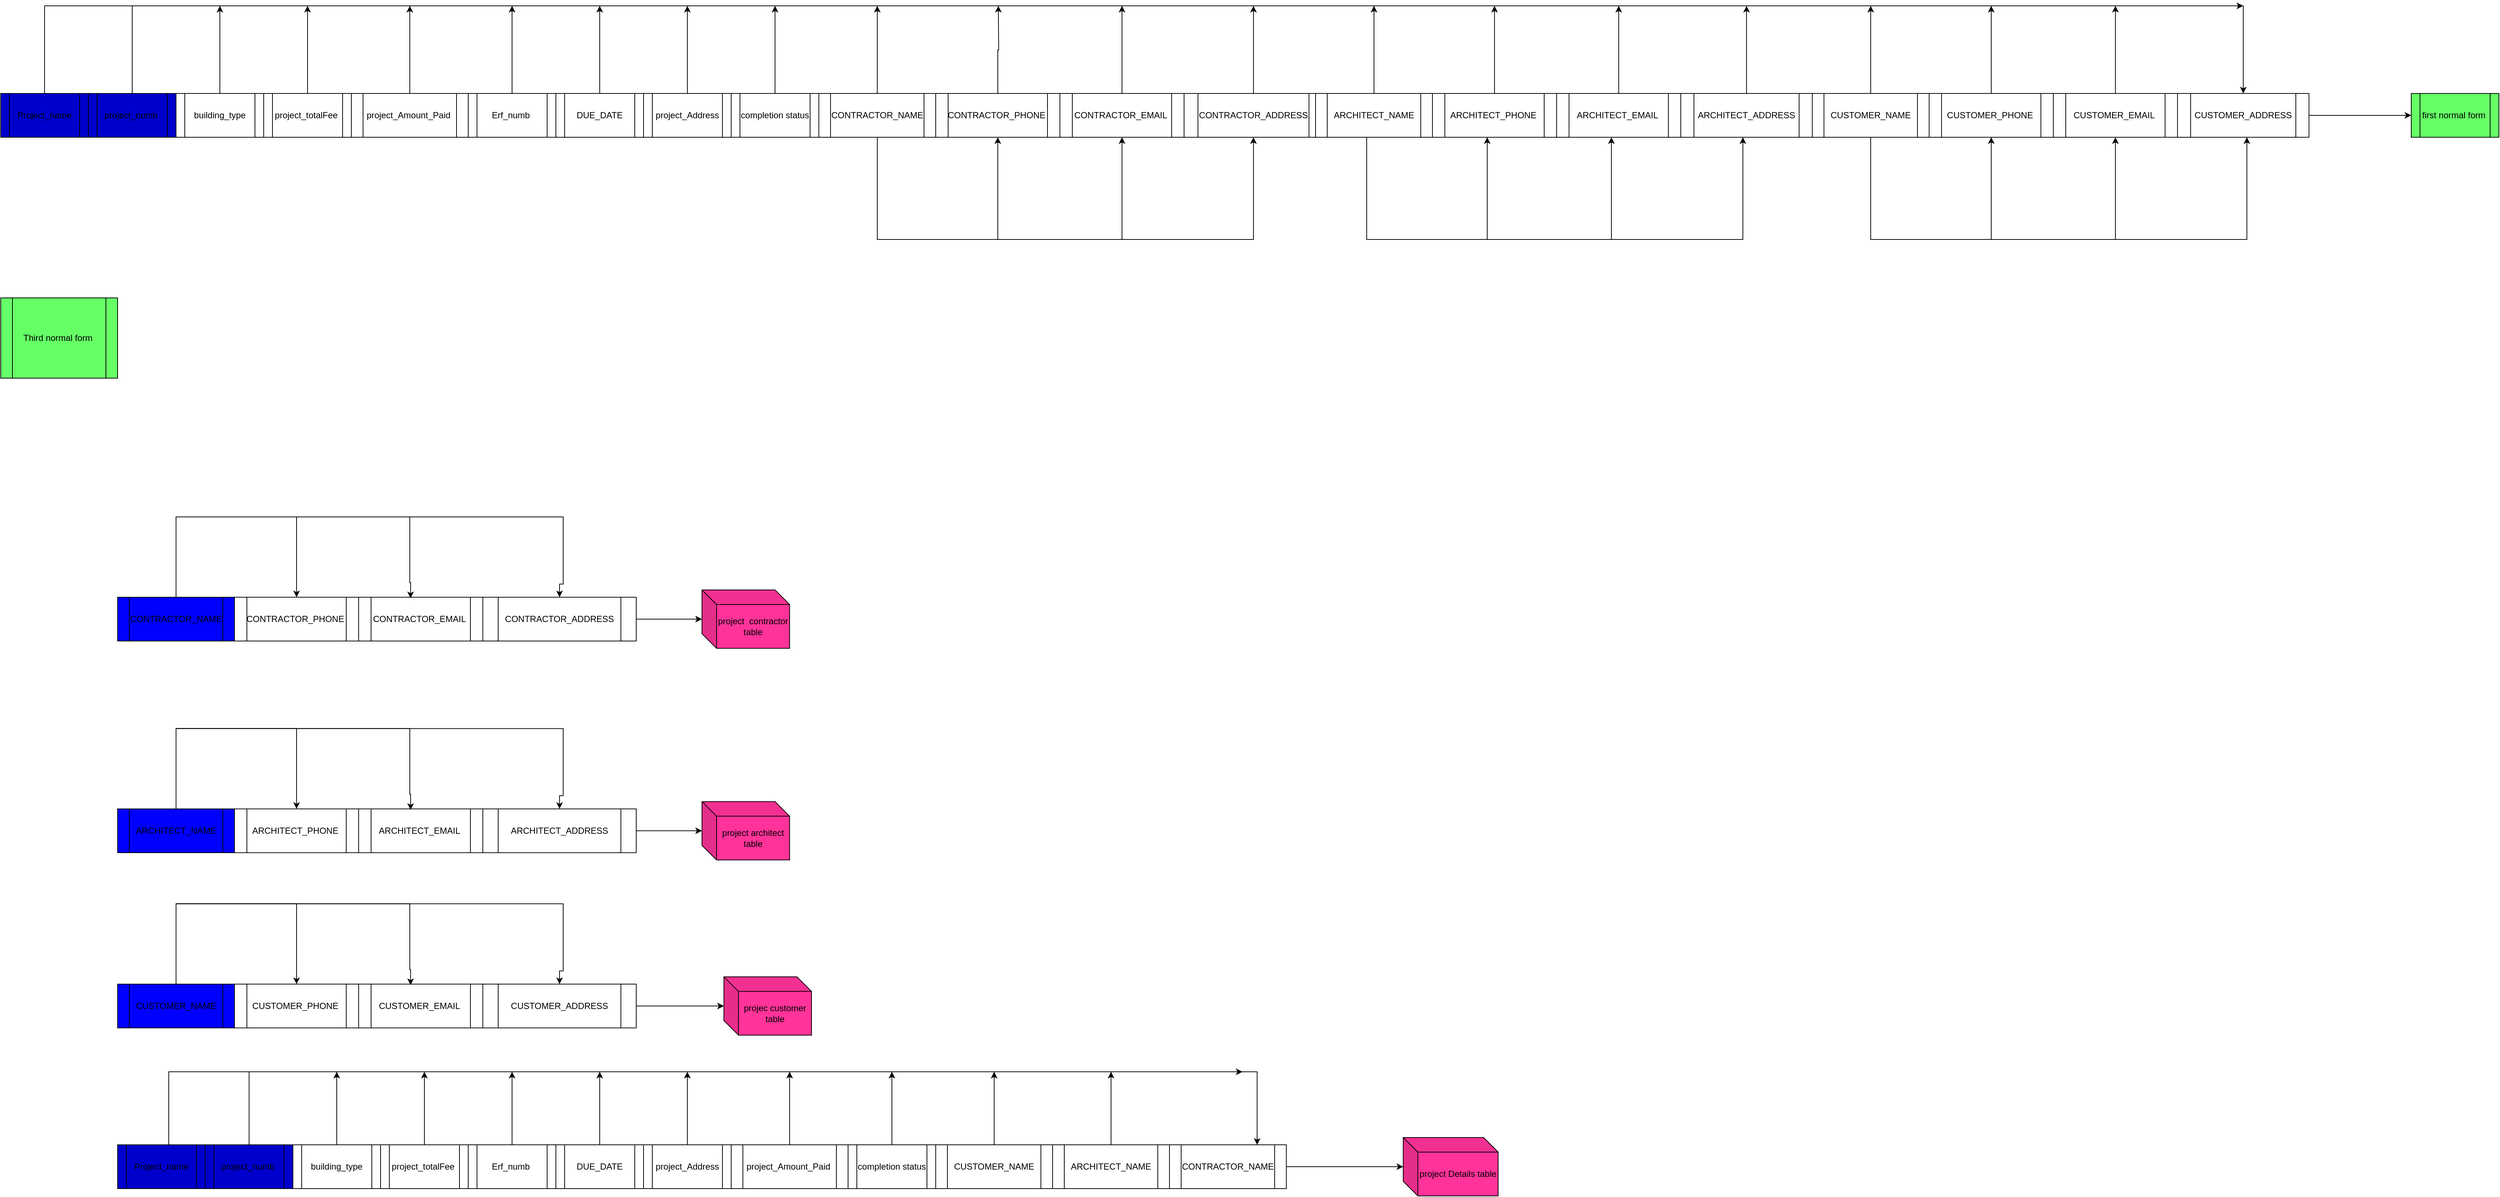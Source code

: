 <mxfile version="20.3.0" type="device"><diagram id="xBxBDDRUzZU5lffye4Tp" name="Page-1"><mxGraphModel dx="2296" dy="1165" grid="1" gridSize="10" guides="1" tooltips="1" connect="1" arrows="1" fold="1" page="1" pageScale="1" pageWidth="850" pageHeight="1100" math="0" shadow="0"><root><mxCell id="0"/><mxCell id="1" parent="0"/><mxCell id="esw-wc8mMRlzzN432VqH-49" style="edgeStyle=orthogonalEdgeStyle;rounded=0;orthogonalLoop=1;jettySize=auto;html=1;" edge="1" parent="1" source="esw-wc8mMRlzzN432VqH-25" target="esw-wc8mMRlzzN432VqH-45"><mxGeometry relative="1" as="geometry"><mxPoint x="2320" y="120" as="targetPoint"/><Array as="points"><mxPoint x="140" y="120"/><mxPoint x="3150" y="120"/></Array></mxGeometry></mxCell><mxCell id="esw-wc8mMRlzzN432VqH-25" value="Project_name" style="shape=process;whiteSpace=wrap;html=1;backgroundOutline=1;fillColor=#0000CC;" vertex="1" parent="1"><mxGeometry x="80" y="240" width="120" height="60" as="geometry"/></mxCell><mxCell id="esw-wc8mMRlzzN432VqH-50" style="edgeStyle=orthogonalEdgeStyle;rounded=0;orthogonalLoop=1;jettySize=auto;html=1;" edge="1" parent="1" source="esw-wc8mMRlzzN432VqH-26"><mxGeometry relative="1" as="geometry"><mxPoint x="3150" y="120" as="targetPoint"/><Array as="points"><mxPoint x="260" y="120"/><mxPoint x="1260" y="120"/></Array></mxGeometry></mxCell><mxCell id="esw-wc8mMRlzzN432VqH-26" value="project_numb&amp;nbsp;" style="shape=process;whiteSpace=wrap;html=1;backgroundOutline=1;fillColor=#0000CC;" vertex="1" parent="1"><mxGeometry x="200" y="240" width="120" height="60" as="geometry"/></mxCell><mxCell id="esw-wc8mMRlzzN432VqH-51" style="edgeStyle=orthogonalEdgeStyle;rounded=0;orthogonalLoop=1;jettySize=auto;html=1;" edge="1" parent="1" source="esw-wc8mMRlzzN432VqH-27"><mxGeometry relative="1" as="geometry"><mxPoint x="380" y="120" as="targetPoint"/></mxGeometry></mxCell><mxCell id="esw-wc8mMRlzzN432VqH-27" value="building_type" style="shape=process;whiteSpace=wrap;html=1;backgroundOutline=1;" vertex="1" parent="1"><mxGeometry x="320" y="240" width="120" height="60" as="geometry"/></mxCell><mxCell id="esw-wc8mMRlzzN432VqH-52" style="edgeStyle=orthogonalEdgeStyle;rounded=0;orthogonalLoop=1;jettySize=auto;html=1;" edge="1" parent="1" source="esw-wc8mMRlzzN432VqH-28"><mxGeometry relative="1" as="geometry"><mxPoint x="500" y="120" as="targetPoint"/></mxGeometry></mxCell><mxCell id="esw-wc8mMRlzzN432VqH-28" value="project_totalFee&amp;nbsp;" style="shape=process;whiteSpace=wrap;html=1;backgroundOutline=1;" vertex="1" parent="1"><mxGeometry x="440" y="240" width="120" height="60" as="geometry"/></mxCell><mxCell id="esw-wc8mMRlzzN432VqH-53" style="edgeStyle=orthogonalEdgeStyle;rounded=0;orthogonalLoop=1;jettySize=auto;html=1;" edge="1" parent="1" source="esw-wc8mMRlzzN432VqH-29"><mxGeometry relative="1" as="geometry"><mxPoint x="640" y="120" as="targetPoint"/></mxGeometry></mxCell><mxCell id="esw-wc8mMRlzzN432VqH-29" value="project_Amount_Paid&amp;nbsp;" style="shape=process;whiteSpace=wrap;html=1;backgroundOutline=1;" vertex="1" parent="1"><mxGeometry x="560" y="240" width="160" height="60" as="geometry"/></mxCell><mxCell id="esw-wc8mMRlzzN432VqH-54" style="edgeStyle=orthogonalEdgeStyle;rounded=0;orthogonalLoop=1;jettySize=auto;html=1;" edge="1" parent="1" source="esw-wc8mMRlzzN432VqH-30"><mxGeometry relative="1" as="geometry"><mxPoint x="780" y="120" as="targetPoint"/></mxGeometry></mxCell><mxCell id="esw-wc8mMRlzzN432VqH-30" value="Erf_numb&amp;nbsp;" style="shape=process;whiteSpace=wrap;html=1;backgroundOutline=1;" vertex="1" parent="1"><mxGeometry x="720" y="240" width="120" height="60" as="geometry"/></mxCell><mxCell id="esw-wc8mMRlzzN432VqH-55" style="edgeStyle=orthogonalEdgeStyle;rounded=0;orthogonalLoop=1;jettySize=auto;html=1;" edge="1" parent="1" source="esw-wc8mMRlzzN432VqH-31"><mxGeometry relative="1" as="geometry"><mxPoint x="900" y="120" as="targetPoint"/></mxGeometry></mxCell><mxCell id="esw-wc8mMRlzzN432VqH-31" value="DUE_DATE" style="shape=process;whiteSpace=wrap;html=1;backgroundOutline=1;" vertex="1" parent="1"><mxGeometry x="840" y="240" width="120" height="60" as="geometry"/></mxCell><mxCell id="esw-wc8mMRlzzN432VqH-56" style="edgeStyle=orthogonalEdgeStyle;rounded=0;orthogonalLoop=1;jettySize=auto;html=1;" edge="1" parent="1" source="esw-wc8mMRlzzN432VqH-32"><mxGeometry relative="1" as="geometry"><mxPoint x="1020" y="120" as="targetPoint"/></mxGeometry></mxCell><mxCell id="esw-wc8mMRlzzN432VqH-32" value="project_Address" style="shape=process;whiteSpace=wrap;html=1;backgroundOutline=1;" vertex="1" parent="1"><mxGeometry x="960" y="240" width="120" height="60" as="geometry"/></mxCell><mxCell id="esw-wc8mMRlzzN432VqH-57" style="edgeStyle=orthogonalEdgeStyle;rounded=0;orthogonalLoop=1;jettySize=auto;html=1;" edge="1" parent="1" source="esw-wc8mMRlzzN432VqH-33"><mxGeometry relative="1" as="geometry"><mxPoint x="1140" y="120" as="targetPoint"/></mxGeometry></mxCell><mxCell id="esw-wc8mMRlzzN432VqH-33" value="completion status" style="shape=process;whiteSpace=wrap;html=1;backgroundOutline=1;" vertex="1" parent="1"><mxGeometry x="1080" y="240" width="120" height="60" as="geometry"/></mxCell><mxCell id="esw-wc8mMRlzzN432VqH-58" style="edgeStyle=orthogonalEdgeStyle;rounded=0;orthogonalLoop=1;jettySize=auto;html=1;" edge="1" parent="1" source="esw-wc8mMRlzzN432VqH-34"><mxGeometry relative="1" as="geometry"><mxPoint x="1280" y="120" as="targetPoint"/></mxGeometry></mxCell><mxCell id="esw-wc8mMRlzzN432VqH-69" style="edgeStyle=orthogonalEdgeStyle;rounded=0;orthogonalLoop=1;jettySize=auto;html=1;" edge="1" parent="1" source="esw-wc8mMRlzzN432VqH-34" target="esw-wc8mMRlzzN432VqH-35"><mxGeometry relative="1" as="geometry"><mxPoint x="1310" y="440" as="targetPoint"/><Array as="points"><mxPoint x="1280" y="440"/><mxPoint x="1445" y="440"/></Array></mxGeometry></mxCell><mxCell id="esw-wc8mMRlzzN432VqH-70" style="edgeStyle=orthogonalEdgeStyle;rounded=0;orthogonalLoop=1;jettySize=auto;html=1;" edge="1" parent="1" source="esw-wc8mMRlzzN432VqH-34" target="esw-wc8mMRlzzN432VqH-36"><mxGeometry relative="1" as="geometry"><mxPoint x="1330" y="500" as="targetPoint"/><Array as="points"><mxPoint x="1280" y="440"/><mxPoint x="1615" y="440"/></Array></mxGeometry></mxCell><mxCell id="esw-wc8mMRlzzN432VqH-71" style="edgeStyle=orthogonalEdgeStyle;rounded=0;orthogonalLoop=1;jettySize=auto;html=1;" edge="1" parent="1" source="esw-wc8mMRlzzN432VqH-34" target="esw-wc8mMRlzzN432VqH-37"><mxGeometry relative="1" as="geometry"><mxPoint x="1310" y="480" as="targetPoint"/><Array as="points"><mxPoint x="1280" y="440"/><mxPoint x="1795" y="440"/></Array></mxGeometry></mxCell><mxCell id="esw-wc8mMRlzzN432VqH-34" value="CONTRACTOR_NAME" style="shape=process;whiteSpace=wrap;html=1;backgroundOutline=1;" vertex="1" parent="1"><mxGeometry x="1200" y="240" width="160" height="60" as="geometry"/></mxCell><mxCell id="esw-wc8mMRlzzN432VqH-59" style="edgeStyle=orthogonalEdgeStyle;rounded=0;orthogonalLoop=1;jettySize=auto;html=1;exitX=0.5;exitY=0;exitDx=0;exitDy=0;" edge="1" parent="1" source="esw-wc8mMRlzzN432VqH-35"><mxGeometry relative="1" as="geometry"><mxPoint x="1445.714" y="120" as="targetPoint"/></mxGeometry></mxCell><mxCell id="esw-wc8mMRlzzN432VqH-35" value="CONTRACTOR_PHONE&amp;nbsp;" style="shape=process;whiteSpace=wrap;html=1;backgroundOutline=1;" vertex="1" parent="1"><mxGeometry x="1360" y="240" width="170" height="60" as="geometry"/></mxCell><mxCell id="esw-wc8mMRlzzN432VqH-60" style="edgeStyle=orthogonalEdgeStyle;rounded=0;orthogonalLoop=1;jettySize=auto;html=1;" edge="1" parent="1" source="esw-wc8mMRlzzN432VqH-36"><mxGeometry relative="1" as="geometry"><mxPoint x="1615" y="120" as="targetPoint"/></mxGeometry></mxCell><mxCell id="esw-wc8mMRlzzN432VqH-36" value="CONTRACTOR_EMAIL&amp;nbsp;" style="shape=process;whiteSpace=wrap;html=1;backgroundOutline=1;" vertex="1" parent="1"><mxGeometry x="1530" y="240" width="170" height="60" as="geometry"/></mxCell><mxCell id="esw-wc8mMRlzzN432VqH-61" style="edgeStyle=orthogonalEdgeStyle;rounded=0;orthogonalLoop=1;jettySize=auto;html=1;" edge="1" parent="1" source="esw-wc8mMRlzzN432VqH-37"><mxGeometry relative="1" as="geometry"><mxPoint x="1795.0" y="120" as="targetPoint"/></mxGeometry></mxCell><mxCell id="esw-wc8mMRlzzN432VqH-37" value="CONTRACTOR_ADDRESS" style="shape=process;whiteSpace=wrap;html=1;backgroundOutline=1;" vertex="1" parent="1"><mxGeometry x="1700" y="240" width="190" height="60" as="geometry"/></mxCell><mxCell id="esw-wc8mMRlzzN432VqH-62" style="edgeStyle=orthogonalEdgeStyle;rounded=0;orthogonalLoop=1;jettySize=auto;html=1;" edge="1" parent="1" source="esw-wc8mMRlzzN432VqH-38"><mxGeometry relative="1" as="geometry"><mxPoint x="1960.0" y="120" as="targetPoint"/></mxGeometry></mxCell><mxCell id="esw-wc8mMRlzzN432VqH-38" value="ARCHITECT_NAME" style="shape=process;whiteSpace=wrap;html=1;backgroundOutline=1;" vertex="1" parent="1"><mxGeometry x="1880" y="240" width="160" height="60" as="geometry"/></mxCell><mxCell id="esw-wc8mMRlzzN432VqH-63" style="edgeStyle=orthogonalEdgeStyle;rounded=0;orthogonalLoop=1;jettySize=auto;html=1;" edge="1" parent="1" source="esw-wc8mMRlzzN432VqH-39"><mxGeometry relative="1" as="geometry"><mxPoint x="2125.0" y="120" as="targetPoint"/></mxGeometry></mxCell><mxCell id="esw-wc8mMRlzzN432VqH-39" value="ARCHITECT_PHONE&amp;nbsp;" style="shape=process;whiteSpace=wrap;html=1;backgroundOutline=1;" vertex="1" parent="1"><mxGeometry x="2040" y="240" width="170" height="60" as="geometry"/></mxCell><mxCell id="esw-wc8mMRlzzN432VqH-64" style="edgeStyle=orthogonalEdgeStyle;rounded=0;orthogonalLoop=1;jettySize=auto;html=1;" edge="1" parent="1" source="esw-wc8mMRlzzN432VqH-40"><mxGeometry relative="1" as="geometry"><mxPoint x="2295" y="120" as="targetPoint"/></mxGeometry></mxCell><mxCell id="esw-wc8mMRlzzN432VqH-40" value="ARCHITECT_EMAIL&amp;nbsp;" style="shape=process;whiteSpace=wrap;html=1;backgroundOutline=1;" vertex="1" parent="1"><mxGeometry x="2210" y="240" width="170" height="60" as="geometry"/></mxCell><mxCell id="esw-wc8mMRlzzN432VqH-65" style="edgeStyle=orthogonalEdgeStyle;rounded=0;orthogonalLoop=1;jettySize=auto;html=1;" edge="1" parent="1" source="esw-wc8mMRlzzN432VqH-41"><mxGeometry relative="1" as="geometry"><mxPoint x="2470" y="120" as="targetPoint"/></mxGeometry></mxCell><mxCell id="esw-wc8mMRlzzN432VqH-41" value="ARCHITECT_ADDRESS" style="shape=process;whiteSpace=wrap;html=1;backgroundOutline=1;" vertex="1" parent="1"><mxGeometry x="2380" y="240" width="180" height="60" as="geometry"/></mxCell><mxCell id="esw-wc8mMRlzzN432VqH-66" style="edgeStyle=orthogonalEdgeStyle;rounded=0;orthogonalLoop=1;jettySize=auto;html=1;" edge="1" parent="1" source="esw-wc8mMRlzzN432VqH-42"><mxGeometry relative="1" as="geometry"><mxPoint x="2640" y="120" as="targetPoint"/></mxGeometry></mxCell><mxCell id="esw-wc8mMRlzzN432VqH-42" value="CUSTOMER_NAME" style="shape=process;whiteSpace=wrap;html=1;backgroundOutline=1;" vertex="1" parent="1"><mxGeometry x="2560" y="240" width="160" height="60" as="geometry"/></mxCell><mxCell id="esw-wc8mMRlzzN432VqH-67" style="edgeStyle=orthogonalEdgeStyle;rounded=0;orthogonalLoop=1;jettySize=auto;html=1;" edge="1" parent="1" source="esw-wc8mMRlzzN432VqH-43"><mxGeometry relative="1" as="geometry"><mxPoint x="2805" y="120" as="targetPoint"/></mxGeometry></mxCell><mxCell id="esw-wc8mMRlzzN432VqH-43" value="CUSTOMER_PHONE&amp;nbsp;" style="shape=process;whiteSpace=wrap;html=1;backgroundOutline=1;" vertex="1" parent="1"><mxGeometry x="2720" y="240" width="170" height="60" as="geometry"/></mxCell><mxCell id="esw-wc8mMRlzzN432VqH-68" style="edgeStyle=orthogonalEdgeStyle;rounded=0;orthogonalLoop=1;jettySize=auto;html=1;" edge="1" parent="1" source="esw-wc8mMRlzzN432VqH-44"><mxGeometry relative="1" as="geometry"><mxPoint x="2975" y="120" as="targetPoint"/></mxGeometry></mxCell><mxCell id="esw-wc8mMRlzzN432VqH-44" value="CUSTOMER_EMAIL&amp;nbsp;" style="shape=process;whiteSpace=wrap;html=1;backgroundOutline=1;" vertex="1" parent="1"><mxGeometry x="2890" y="240" width="170" height="60" as="geometry"/></mxCell><mxCell id="esw-wc8mMRlzzN432VqH-83" style="edgeStyle=orthogonalEdgeStyle;rounded=0;orthogonalLoop=1;jettySize=auto;html=1;" edge="1" parent="1" source="esw-wc8mMRlzzN432VqH-45" target="esw-wc8mMRlzzN432VqH-84"><mxGeometry relative="1" as="geometry"><mxPoint x="3440" y="270" as="targetPoint"/></mxGeometry></mxCell><mxCell id="esw-wc8mMRlzzN432VqH-45" value="CUSTOMER_ADDRESS" style="shape=process;whiteSpace=wrap;html=1;backgroundOutline=1;" vertex="1" parent="1"><mxGeometry x="3060" y="240" width="180" height="60" as="geometry"/></mxCell><mxCell id="esw-wc8mMRlzzN432VqH-72" style="edgeStyle=orthogonalEdgeStyle;rounded=0;orthogonalLoop=1;jettySize=auto;html=1;" edge="1" parent="1"><mxGeometry relative="1" as="geometry"><mxPoint x="2465.0" y="300" as="targetPoint"/><mxPoint x="1950" y="300" as="sourcePoint"/><Array as="points"><mxPoint x="1950" y="440"/><mxPoint x="2465" y="440"/></Array></mxGeometry></mxCell><mxCell id="esw-wc8mMRlzzN432VqH-73" style="edgeStyle=orthogonalEdgeStyle;rounded=0;orthogonalLoop=1;jettySize=auto;html=1;" edge="1" parent="1"><mxGeometry relative="1" as="geometry"><mxPoint x="2115" y="300" as="targetPoint"/><mxPoint x="1950" y="300" as="sourcePoint"/><Array as="points"><mxPoint x="1950" y="440"/><mxPoint x="2115" y="440"/></Array></mxGeometry></mxCell><mxCell id="esw-wc8mMRlzzN432VqH-74" style="edgeStyle=orthogonalEdgeStyle;rounded=0;orthogonalLoop=1;jettySize=auto;html=1;" edge="1" parent="1"><mxGeometry relative="1" as="geometry"><mxPoint x="2285" y="300" as="targetPoint"/><mxPoint x="1950" y="300" as="sourcePoint"/><Array as="points"><mxPoint x="1950" y="440"/><mxPoint x="2285" y="440"/></Array></mxGeometry></mxCell><mxCell id="esw-wc8mMRlzzN432VqH-77" style="edgeStyle=orthogonalEdgeStyle;rounded=0;orthogonalLoop=1;jettySize=auto;html=1;" edge="1" parent="1"><mxGeometry relative="1" as="geometry"><mxPoint x="3155.0" y="300" as="targetPoint"/><mxPoint x="2640" y="300" as="sourcePoint"/><Array as="points"><mxPoint x="2640.0" y="440"/><mxPoint x="3155.0" y="440"/></Array></mxGeometry></mxCell><mxCell id="esw-wc8mMRlzzN432VqH-78" style="edgeStyle=orthogonalEdgeStyle;rounded=0;orthogonalLoop=1;jettySize=auto;html=1;" edge="1" parent="1"><mxGeometry relative="1" as="geometry"><mxPoint x="2805" y="300" as="targetPoint"/><mxPoint x="2640" y="300" as="sourcePoint"/><Array as="points"><mxPoint x="2640.0" y="440"/><mxPoint x="2805.0" y="440"/></Array></mxGeometry></mxCell><mxCell id="esw-wc8mMRlzzN432VqH-79" style="edgeStyle=orthogonalEdgeStyle;rounded=0;orthogonalLoop=1;jettySize=auto;html=1;" edge="1" parent="1"><mxGeometry relative="1" as="geometry"><mxPoint x="2975.0" y="300" as="targetPoint"/><mxPoint x="2640" y="300" as="sourcePoint"/><Array as="points"><mxPoint x="2640.0" y="440"/><mxPoint x="2975.0" y="440"/></Array></mxGeometry></mxCell><mxCell id="esw-wc8mMRlzzN432VqH-84" value="first normal form&amp;nbsp;" style="shape=process;whiteSpace=wrap;html=1;backgroundOutline=1;fillColor=#66FF66;" vertex="1" parent="1"><mxGeometry x="3380" y="240" width="120" height="60" as="geometry"/></mxCell><mxCell id="esw-wc8mMRlzzN432VqH-86" value="Third normal form&amp;nbsp;" style="shape=process;whiteSpace=wrap;html=1;backgroundOutline=1;fillColor=#66FF66;" vertex="1" parent="1"><mxGeometry x="80" y="520" width="160" height="110" as="geometry"/></mxCell><mxCell id="esw-wc8mMRlzzN432VqH-140" style="edgeStyle=orthogonalEdgeStyle;rounded=0;orthogonalLoop=1;jettySize=auto;html=1;" edge="1" parent="1" source="esw-wc8mMRlzzN432VqH-87"><mxGeometry relative="1" as="geometry"><mxPoint x="1160" y="1580" as="targetPoint"/></mxGeometry></mxCell><mxCell id="esw-wc8mMRlzzN432VqH-87" value="project_Amount_Paid&amp;nbsp;" style="shape=process;whiteSpace=wrap;html=1;backgroundOutline=1;fillColor=#FFFFFF;" vertex="1" parent="1"><mxGeometry x="1080" y="1680" width="160" height="60" as="geometry"/></mxCell><mxCell id="esw-wc8mMRlzzN432VqH-141" style="edgeStyle=orthogonalEdgeStyle;rounded=0;orthogonalLoop=1;jettySize=auto;html=1;startArrow=none;" edge="1" parent="1" source="esw-wc8mMRlzzN432VqH-147" target="esw-wc8mMRlzzN432VqH-137"><mxGeometry relative="1" as="geometry"/></mxCell><mxCell id="esw-wc8mMRlzzN432VqH-149" style="edgeStyle=orthogonalEdgeStyle;rounded=0;orthogonalLoop=1;jettySize=auto;html=1;" edge="1" parent="1" source="esw-wc8mMRlzzN432VqH-88"><mxGeometry relative="1" as="geometry"><mxPoint x="1300" y="1580" as="targetPoint"/></mxGeometry></mxCell><mxCell id="esw-wc8mMRlzzN432VqH-88" value="completion status" style="shape=process;whiteSpace=wrap;html=1;backgroundOutline=1;" vertex="1" parent="1"><mxGeometry x="1240" y="1680" width="120" height="60" as="geometry"/></mxCell><mxCell id="esw-wc8mMRlzzN432VqH-94" style="edgeStyle=orthogonalEdgeStyle;rounded=0;orthogonalLoop=1;jettySize=auto;html=1;entryX=0.5;entryY=0;entryDx=0;entryDy=0;" edge="1" parent="1" source="esw-wc8mMRlzzN432VqH-90" target="esw-wc8mMRlzzN432VqH-91"><mxGeometry relative="1" as="geometry"><mxPoint x="350" y="820" as="targetPoint"/><Array as="points"><mxPoint x="320" y="820"/><mxPoint x="485" y="820"/></Array></mxGeometry></mxCell><mxCell id="esw-wc8mMRlzzN432VqH-90" value="CONTRACTOR_NAME" style="shape=process;whiteSpace=wrap;html=1;backgroundOutline=1;fillColor=#0000FF;" vertex="1" parent="1"><mxGeometry x="240" y="930" width="160" height="60" as="geometry"/></mxCell><mxCell id="esw-wc8mMRlzzN432VqH-91" value="CONTRACTOR_PHONE&amp;nbsp;" style="shape=process;whiteSpace=wrap;html=1;backgroundOutline=1;" vertex="1" parent="1"><mxGeometry x="400" y="930" width="170" height="60" as="geometry"/></mxCell><mxCell id="esw-wc8mMRlzzN432VqH-92" value="CONTRACTOR_EMAIL&amp;nbsp;" style="shape=process;whiteSpace=wrap;html=1;backgroundOutline=1;" vertex="1" parent="1"><mxGeometry x="570" y="930" width="170" height="60" as="geometry"/></mxCell><mxCell id="esw-wc8mMRlzzN432VqH-130" style="edgeStyle=orthogonalEdgeStyle;rounded=0;orthogonalLoop=1;jettySize=auto;html=1;" edge="1" parent="1" source="esw-wc8mMRlzzN432VqH-93"><mxGeometry relative="1" as="geometry"><mxPoint x="1040" y="960" as="targetPoint"/></mxGeometry></mxCell><mxCell id="esw-wc8mMRlzzN432VqH-93" value="CONTRACTOR_ADDRESS" style="shape=process;whiteSpace=wrap;html=1;backgroundOutline=1;" vertex="1" parent="1"><mxGeometry x="740" y="930" width="210" height="60" as="geometry"/></mxCell><mxCell id="esw-wc8mMRlzzN432VqH-95" style="edgeStyle=orthogonalEdgeStyle;rounded=0;orthogonalLoop=1;jettySize=auto;html=1;entryX=0.418;entryY=0.023;entryDx=0;entryDy=0;entryPerimeter=0;" edge="1" parent="1" target="esw-wc8mMRlzzN432VqH-92"><mxGeometry relative="1" as="geometry"><mxPoint x="650" y="910" as="targetPoint"/><mxPoint x="320" y="919.91" as="sourcePoint"/><Array as="points"><mxPoint x="320" y="820"/><mxPoint x="640" y="820"/><mxPoint x="640" y="910"/></Array></mxGeometry></mxCell><mxCell id="esw-wc8mMRlzzN432VqH-96" style="edgeStyle=orthogonalEdgeStyle;rounded=0;orthogonalLoop=1;jettySize=auto;html=1;" edge="1" parent="1" target="esw-wc8mMRlzzN432VqH-93"><mxGeometry relative="1" as="geometry"><mxPoint x="641.06" y="911.55" as="targetPoint"/><mxPoint x="320" y="900.08" as="sourcePoint"/><Array as="points"><mxPoint x="320" y="820"/><mxPoint x="850" y="820"/><mxPoint x="850" y="912"/><mxPoint x="845" y="912"/></Array></mxGeometry></mxCell><mxCell id="esw-wc8mMRlzzN432VqH-97" style="edgeStyle=orthogonalEdgeStyle;rounded=0;orthogonalLoop=1;jettySize=auto;html=1;entryX=0.5;entryY=0;entryDx=0;entryDy=0;" edge="1" parent="1" source="esw-wc8mMRlzzN432VqH-98" target="esw-wc8mMRlzzN432VqH-99"><mxGeometry relative="1" as="geometry"><mxPoint x="350" y="1109.91" as="targetPoint"/><Array as="points"><mxPoint x="320" y="1109.91"/><mxPoint x="485" y="1109.91"/></Array></mxGeometry></mxCell><mxCell id="esw-wc8mMRlzzN432VqH-98" value="ARCHITECT_NAME" style="shape=process;whiteSpace=wrap;html=1;backgroundOutline=1;fillColor=#0000FF;" vertex="1" parent="1"><mxGeometry x="240" y="1219.91" width="160" height="60" as="geometry"/></mxCell><mxCell id="esw-wc8mMRlzzN432VqH-99" value="ARCHITECT_PHONE&amp;nbsp;" style="shape=process;whiteSpace=wrap;html=1;backgroundOutline=1;" vertex="1" parent="1"><mxGeometry x="400" y="1219.91" width="170" height="60" as="geometry"/></mxCell><mxCell id="esw-wc8mMRlzzN432VqH-100" value="ARCHITECT_EMAIL&amp;nbsp;" style="shape=process;whiteSpace=wrap;html=1;backgroundOutline=1;" vertex="1" parent="1"><mxGeometry x="570" y="1219.91" width="170" height="60" as="geometry"/></mxCell><mxCell id="esw-wc8mMRlzzN432VqH-132" style="edgeStyle=orthogonalEdgeStyle;rounded=0;orthogonalLoop=1;jettySize=auto;html=1;" edge="1" parent="1" source="esw-wc8mMRlzzN432VqH-101" target="esw-wc8mMRlzzN432VqH-133"><mxGeometry relative="1" as="geometry"><mxPoint x="1090" y="1249.91" as="targetPoint"/></mxGeometry></mxCell><mxCell id="esw-wc8mMRlzzN432VqH-101" value="ARCHITECT_ADDRESS" style="shape=process;whiteSpace=wrap;html=1;backgroundOutline=1;" vertex="1" parent="1"><mxGeometry x="740" y="1219.91" width="210" height="60" as="geometry"/></mxCell><mxCell id="esw-wc8mMRlzzN432VqH-102" style="edgeStyle=orthogonalEdgeStyle;rounded=0;orthogonalLoop=1;jettySize=auto;html=1;entryX=0.418;entryY=0.023;entryDx=0;entryDy=0;entryPerimeter=0;" edge="1" parent="1" target="esw-wc8mMRlzzN432VqH-100"><mxGeometry relative="1" as="geometry"><mxPoint x="650" y="1199.91" as="targetPoint"/><mxPoint x="320" y="1209.82" as="sourcePoint"/><Array as="points"><mxPoint x="320" y="1109.91"/><mxPoint x="640" y="1109.91"/><mxPoint x="640" y="1199.91"/></Array></mxGeometry></mxCell><mxCell id="esw-wc8mMRlzzN432VqH-103" style="edgeStyle=orthogonalEdgeStyle;rounded=0;orthogonalLoop=1;jettySize=auto;html=1;" edge="1" parent="1" target="esw-wc8mMRlzzN432VqH-101"><mxGeometry relative="1" as="geometry"><mxPoint x="641.06" y="1201.46" as="targetPoint"/><mxPoint x="320" y="1189.99" as="sourcePoint"/><Array as="points"><mxPoint x="320" y="1109.91"/><mxPoint x="850" y="1109.91"/><mxPoint x="850" y="1201.91"/><mxPoint x="845" y="1201.91"/></Array></mxGeometry></mxCell><mxCell id="esw-wc8mMRlzzN432VqH-104" style="edgeStyle=orthogonalEdgeStyle;rounded=0;orthogonalLoop=1;jettySize=auto;html=1;entryX=0.5;entryY=0;entryDx=0;entryDy=0;" edge="1" parent="1" source="esw-wc8mMRlzzN432VqH-105" target="esw-wc8mMRlzzN432VqH-106"><mxGeometry relative="1" as="geometry"><mxPoint x="350" y="1349.91" as="targetPoint"/><Array as="points"><mxPoint x="320" y="1349.91"/><mxPoint x="485" y="1349.91"/></Array></mxGeometry></mxCell><mxCell id="esw-wc8mMRlzzN432VqH-105" value="CUSTOMER_NAME" style="shape=process;whiteSpace=wrap;html=1;backgroundOutline=1;fillColor=#0000FF;" vertex="1" parent="1"><mxGeometry x="240" y="1459.91" width="160" height="60" as="geometry"/></mxCell><mxCell id="esw-wc8mMRlzzN432VqH-106" value="CUSTOMER_PHONE&amp;nbsp;" style="shape=process;whiteSpace=wrap;html=1;backgroundOutline=1;" vertex="1" parent="1"><mxGeometry x="400" y="1459.91" width="170" height="60" as="geometry"/></mxCell><mxCell id="esw-wc8mMRlzzN432VqH-107" value="CUSTOMER_EMAIL&amp;nbsp;" style="shape=process;whiteSpace=wrap;html=1;backgroundOutline=1;" vertex="1" parent="1"><mxGeometry x="570" y="1459.91" width="170" height="60" as="geometry"/></mxCell><mxCell id="esw-wc8mMRlzzN432VqH-135" style="edgeStyle=orthogonalEdgeStyle;rounded=0;orthogonalLoop=1;jettySize=auto;html=1;" edge="1" parent="1" source="esw-wc8mMRlzzN432VqH-108" target="esw-wc8mMRlzzN432VqH-134"><mxGeometry relative="1" as="geometry"/></mxCell><mxCell id="esw-wc8mMRlzzN432VqH-108" value="CUSTOMER_ADDRESS" style="shape=process;whiteSpace=wrap;html=1;backgroundOutline=1;" vertex="1" parent="1"><mxGeometry x="740" y="1459.91" width="210" height="60" as="geometry"/></mxCell><mxCell id="esw-wc8mMRlzzN432VqH-109" style="edgeStyle=orthogonalEdgeStyle;rounded=0;orthogonalLoop=1;jettySize=auto;html=1;entryX=0.418;entryY=0.023;entryDx=0;entryDy=0;entryPerimeter=0;" edge="1" parent="1" target="esw-wc8mMRlzzN432VqH-107"><mxGeometry relative="1" as="geometry"><mxPoint x="650" y="1439.91" as="targetPoint"/><mxPoint x="320" y="1449.82" as="sourcePoint"/><Array as="points"><mxPoint x="320" y="1349.91"/><mxPoint x="640" y="1349.91"/><mxPoint x="640" y="1439.91"/></Array></mxGeometry></mxCell><mxCell id="esw-wc8mMRlzzN432VqH-110" style="edgeStyle=orthogonalEdgeStyle;rounded=0;orthogonalLoop=1;jettySize=auto;html=1;" edge="1" parent="1" target="esw-wc8mMRlzzN432VqH-108"><mxGeometry relative="1" as="geometry"><mxPoint x="641.06" y="1441.46" as="targetPoint"/><mxPoint x="320" y="1429.99" as="sourcePoint"/><Array as="points"><mxPoint x="320" y="1349.91"/><mxPoint x="850" y="1349.91"/><mxPoint x="850" y="1441.91"/><mxPoint x="845" y="1441.91"/></Array></mxGeometry></mxCell><mxCell id="esw-wc8mMRlzzN432VqH-118" style="edgeStyle=orthogonalEdgeStyle;rounded=0;orthogonalLoop=1;jettySize=auto;html=1;entryX=0.75;entryY=0;entryDx=0;entryDy=0;" edge="1" parent="1" source="esw-wc8mMRlzzN432VqH-111" target="esw-wc8mMRlzzN432VqH-147"><mxGeometry relative="1" as="geometry"><mxPoint x="1800" y="1550" as="targetPoint"/><Array as="points"><mxPoint x="310" y="1580"/><mxPoint x="1800" y="1580"/></Array></mxGeometry></mxCell><mxCell id="esw-wc8mMRlzzN432VqH-111" value="Project_name" style="shape=process;whiteSpace=wrap;html=1;backgroundOutline=1;fillColor=#0000CC;" vertex="1" parent="1"><mxGeometry x="240" y="1680" width="120" height="60" as="geometry"/></mxCell><mxCell id="esw-wc8mMRlzzN432VqH-122" style="edgeStyle=orthogonalEdgeStyle;rounded=0;orthogonalLoop=1;jettySize=auto;html=1;" edge="1" parent="1" source="esw-wc8mMRlzzN432VqH-112"><mxGeometry relative="1" as="geometry"><mxPoint x="1780" y="1580" as="targetPoint"/><Array as="points"><mxPoint x="420" y="1580"/><mxPoint x="1310" y="1580"/></Array></mxGeometry></mxCell><mxCell id="esw-wc8mMRlzzN432VqH-112" value="project_numb&amp;nbsp;" style="shape=process;whiteSpace=wrap;html=1;backgroundOutline=1;fillColor=#0000CC;" vertex="1" parent="1"><mxGeometry x="360" y="1680" width="120" height="60" as="geometry"/></mxCell><mxCell id="esw-wc8mMRlzzN432VqH-123" style="edgeStyle=orthogonalEdgeStyle;rounded=0;orthogonalLoop=1;jettySize=auto;html=1;" edge="1" parent="1" source="esw-wc8mMRlzzN432VqH-113"><mxGeometry relative="1" as="geometry"><mxPoint x="540" y="1580" as="targetPoint"/></mxGeometry></mxCell><mxCell id="esw-wc8mMRlzzN432VqH-113" value="building_type" style="shape=process;whiteSpace=wrap;html=1;backgroundOutline=1;" vertex="1" parent="1"><mxGeometry x="480" y="1680" width="120" height="60" as="geometry"/></mxCell><mxCell id="esw-wc8mMRlzzN432VqH-124" style="edgeStyle=orthogonalEdgeStyle;rounded=0;orthogonalLoop=1;jettySize=auto;html=1;" edge="1" parent="1" source="esw-wc8mMRlzzN432VqH-114"><mxGeometry relative="1" as="geometry"><mxPoint x="660" y="1580" as="targetPoint"/></mxGeometry></mxCell><mxCell id="esw-wc8mMRlzzN432VqH-114" value="project_totalFee&amp;nbsp;" style="shape=process;whiteSpace=wrap;html=1;backgroundOutline=1;" vertex="1" parent="1"><mxGeometry x="600" y="1680" width="120" height="60" as="geometry"/></mxCell><mxCell id="esw-wc8mMRlzzN432VqH-125" style="edgeStyle=orthogonalEdgeStyle;rounded=0;orthogonalLoop=1;jettySize=auto;html=1;" edge="1" parent="1" source="esw-wc8mMRlzzN432VqH-115"><mxGeometry relative="1" as="geometry"><mxPoint x="780" y="1580" as="targetPoint"/></mxGeometry></mxCell><mxCell id="esw-wc8mMRlzzN432VqH-115" value="Erf_numb&amp;nbsp;" style="shape=process;whiteSpace=wrap;html=1;backgroundOutline=1;" vertex="1" parent="1"><mxGeometry x="720" y="1680" width="120" height="60" as="geometry"/></mxCell><mxCell id="esw-wc8mMRlzzN432VqH-126" style="edgeStyle=orthogonalEdgeStyle;rounded=0;orthogonalLoop=1;jettySize=auto;html=1;" edge="1" parent="1" source="esw-wc8mMRlzzN432VqH-116"><mxGeometry relative="1" as="geometry"><mxPoint x="900" y="1580" as="targetPoint"/></mxGeometry></mxCell><mxCell id="esw-wc8mMRlzzN432VqH-116" value="DUE_DATE" style="shape=process;whiteSpace=wrap;html=1;backgroundOutline=1;" vertex="1" parent="1"><mxGeometry x="840" y="1680" width="120" height="60" as="geometry"/></mxCell><mxCell id="esw-wc8mMRlzzN432VqH-139" style="edgeStyle=orthogonalEdgeStyle;rounded=0;orthogonalLoop=1;jettySize=auto;html=1;" edge="1" parent="1" source="esw-wc8mMRlzzN432VqH-117"><mxGeometry relative="1" as="geometry"><mxPoint x="1020" y="1580" as="targetPoint"/></mxGeometry></mxCell><mxCell id="esw-wc8mMRlzzN432VqH-117" value="project_Address" style="shape=process;whiteSpace=wrap;html=1;backgroundOutline=1;" vertex="1" parent="1"><mxGeometry x="960" y="1680" width="120" height="60" as="geometry"/></mxCell><mxCell id="esw-wc8mMRlzzN432VqH-131" value="project&amp;nbsp; contractor table" style="shape=cube;whiteSpace=wrap;html=1;boundedLbl=1;backgroundOutline=1;darkOpacity=0.05;darkOpacity2=0.1;fillColor=#FF3399;" vertex="1" parent="1"><mxGeometry x="1040" y="920" width="120" height="80" as="geometry"/></mxCell><mxCell id="esw-wc8mMRlzzN432VqH-133" value="project architect table" style="shape=cube;whiteSpace=wrap;html=1;boundedLbl=1;backgroundOutline=1;darkOpacity=0.05;darkOpacity2=0.1;fillColor=#FF3399;" vertex="1" parent="1"><mxGeometry x="1040" y="1209.91" width="120" height="80" as="geometry"/></mxCell><mxCell id="esw-wc8mMRlzzN432VqH-134" value="projec customer table" style="shape=cube;whiteSpace=wrap;html=1;boundedLbl=1;backgroundOutline=1;darkOpacity=0.05;darkOpacity2=0.1;fillColor=#FF3399;" vertex="1" parent="1"><mxGeometry x="1070" y="1449.91" width="120" height="80" as="geometry"/></mxCell><mxCell id="esw-wc8mMRlzzN432VqH-137" value="project Details table" style="shape=cube;whiteSpace=wrap;html=1;boundedLbl=1;backgroundOutline=1;darkOpacity=0.05;darkOpacity2=0.1;fillColor=#FF3399;" vertex="1" parent="1"><mxGeometry x="2000" y="1670" width="130" height="80" as="geometry"/></mxCell><mxCell id="esw-wc8mMRlzzN432VqH-150" style="edgeStyle=orthogonalEdgeStyle;rounded=0;orthogonalLoop=1;jettySize=auto;html=1;" edge="1" parent="1" source="esw-wc8mMRlzzN432VqH-143"><mxGeometry relative="1" as="geometry"><mxPoint x="1440" y="1580" as="targetPoint"/></mxGeometry></mxCell><mxCell id="esw-wc8mMRlzzN432VqH-143" value="CUSTOMER_NAME" style="shape=process;whiteSpace=wrap;html=1;backgroundOutline=1;fillColor=#FFFFFF;" vertex="1" parent="1"><mxGeometry x="1360" y="1680" width="160" height="60" as="geometry"/></mxCell><mxCell id="esw-wc8mMRlzzN432VqH-151" style="edgeStyle=orthogonalEdgeStyle;rounded=0;orthogonalLoop=1;jettySize=auto;html=1;" edge="1" parent="1" source="esw-wc8mMRlzzN432VqH-145"><mxGeometry relative="1" as="geometry"><mxPoint x="1600" y="1580" as="targetPoint"/></mxGeometry></mxCell><mxCell id="esw-wc8mMRlzzN432VqH-145" value="ARCHITECT_NAME" style="shape=process;whiteSpace=wrap;html=1;backgroundOutline=1;fillColor=#FFFFFF;" vertex="1" parent="1"><mxGeometry x="1520" y="1680" width="160" height="60" as="geometry"/></mxCell><mxCell id="esw-wc8mMRlzzN432VqH-147" value="CONTRACTOR_NAME" style="shape=process;whiteSpace=wrap;html=1;backgroundOutline=1;fillColor=#FFFFFF;" vertex="1" parent="1"><mxGeometry x="1680" y="1680" width="160" height="60" as="geometry"/></mxCell></root></mxGraphModel></diagram></mxfile>